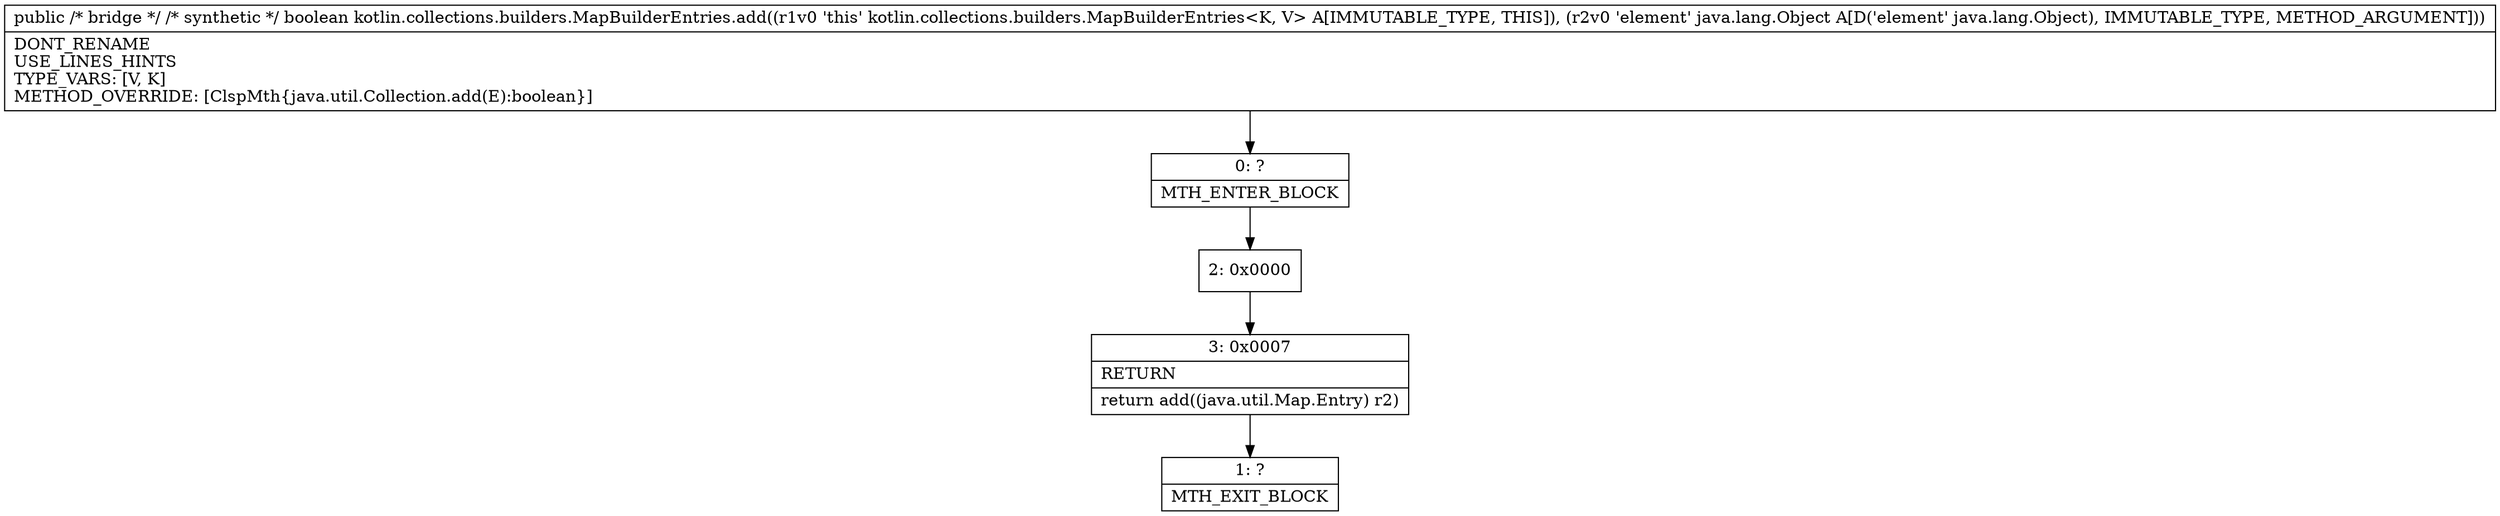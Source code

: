 digraph "CFG forkotlin.collections.builders.MapBuilderEntries.add(Ljava\/lang\/Object;)Z" {
Node_0 [shape=record,label="{0\:\ ?|MTH_ENTER_BLOCK\l}"];
Node_2 [shape=record,label="{2\:\ 0x0000}"];
Node_3 [shape=record,label="{3\:\ 0x0007|RETURN\l|return add((java.util.Map.Entry) r2)\l}"];
Node_1 [shape=record,label="{1\:\ ?|MTH_EXIT_BLOCK\l}"];
MethodNode[shape=record,label="{public \/* bridge *\/ \/* synthetic *\/ boolean kotlin.collections.builders.MapBuilderEntries.add((r1v0 'this' kotlin.collections.builders.MapBuilderEntries\<K, V\> A[IMMUTABLE_TYPE, THIS]), (r2v0 'element' java.lang.Object A[D('element' java.lang.Object), IMMUTABLE_TYPE, METHOD_ARGUMENT]))  | DONT_RENAME\lUSE_LINES_HINTS\lTYPE_VARS: [V, K]\lMETHOD_OVERRIDE: [ClspMth\{java.util.Collection.add(E):boolean\}]\l}"];
MethodNode -> Node_0;Node_0 -> Node_2;
Node_2 -> Node_3;
Node_3 -> Node_1;
}

